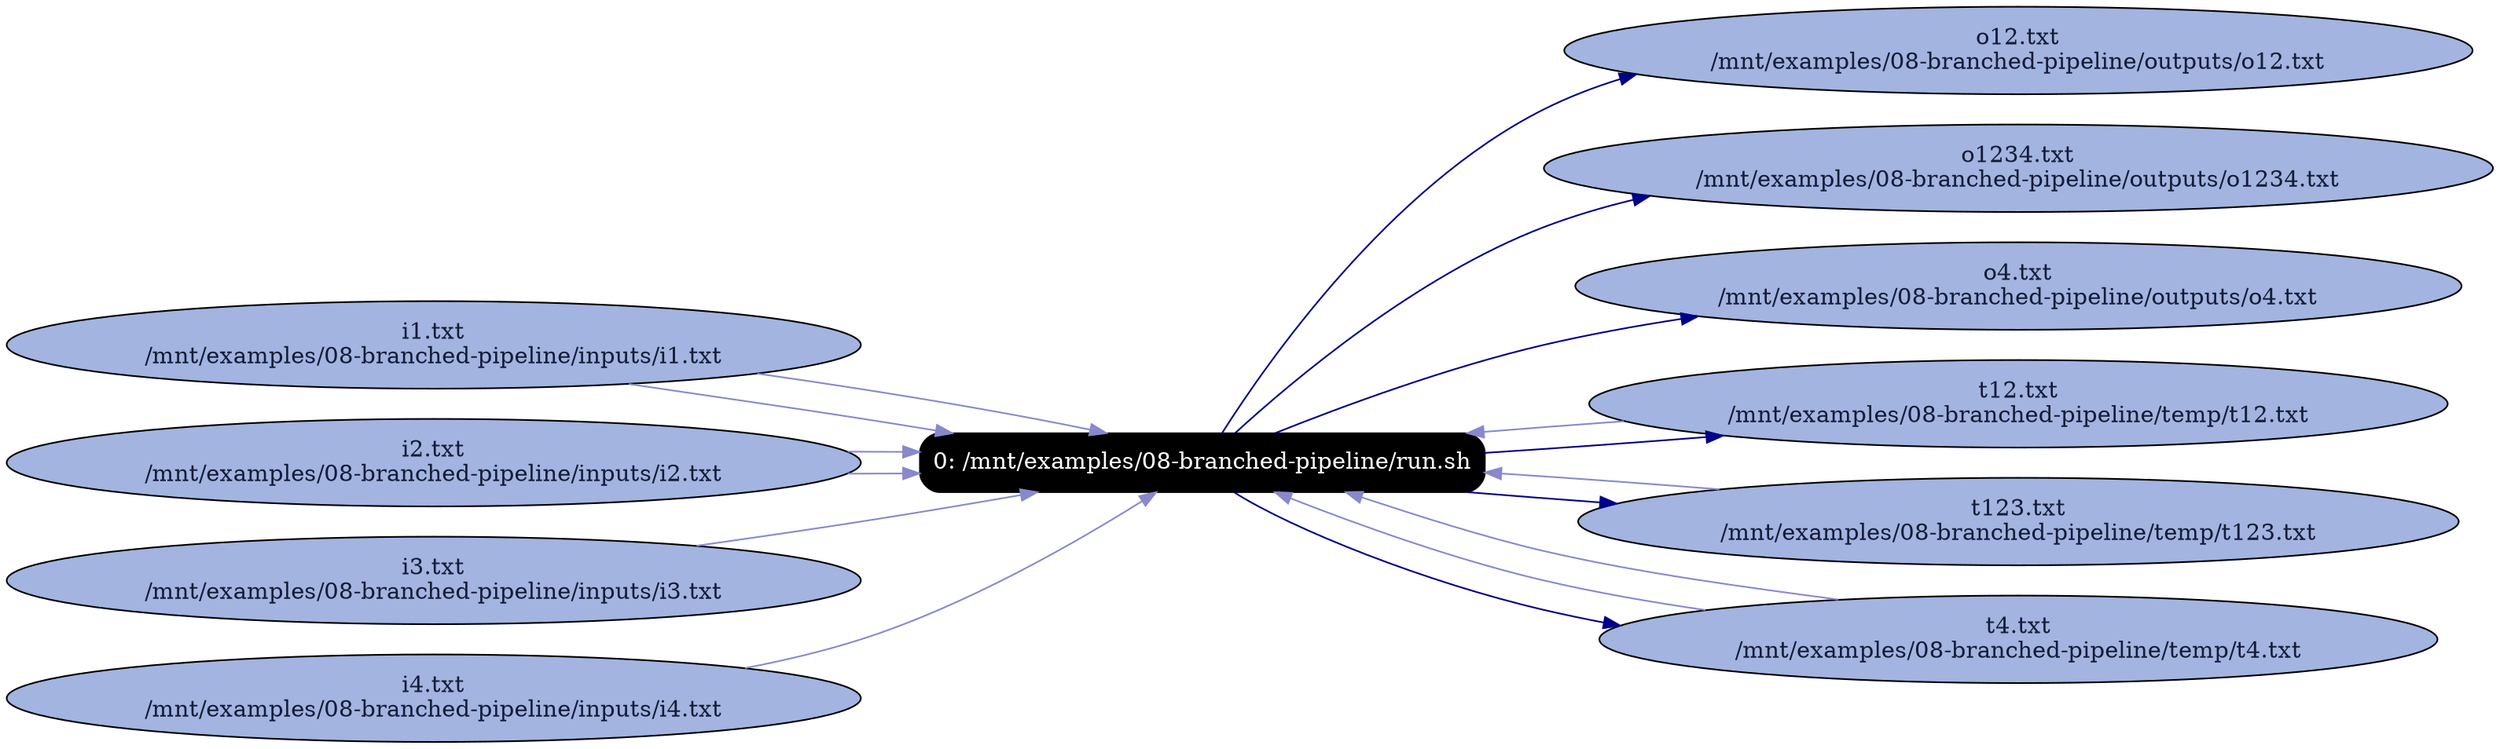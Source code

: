 digraph G {
    rankdir=LR;

    /* programs */
    node [shape=box fontcolor=white fillcolor=black style="filled,rounded"];
    run0 [label="0: /mnt/examples/08-branched-pipeline/run.sh"];

    node [shape=ellipse fontcolor="#131C39" fillcolor="#C9D2ED"];

    /* other files */
    "/mnt/examples/08-branched-pipeline/inputs/i1.txt" [fillcolor="#A3B4E0", label="i1.txt\n/mnt/examples/08-branched-pipeline/inputs/i1.txt"];
    "/mnt/examples/08-branched-pipeline/inputs/i2.txt" [fillcolor="#A3B4E0", label="i2.txt\n/mnt/examples/08-branched-pipeline/inputs/i2.txt"];
    "/mnt/examples/08-branched-pipeline/inputs/i3.txt" [fillcolor="#A3B4E0", label="i3.txt\n/mnt/examples/08-branched-pipeline/inputs/i3.txt"];
    "/mnt/examples/08-branched-pipeline/inputs/i4.txt" [fillcolor="#A3B4E0", label="i4.txt\n/mnt/examples/08-branched-pipeline/inputs/i4.txt"];
    "/mnt/examples/08-branched-pipeline/outputs/o12.txt" [fillcolor="#A3B4E0", label="o12.txt\n/mnt/examples/08-branched-pipeline/outputs/o12.txt"];
    "/mnt/examples/08-branched-pipeline/outputs/o1234.txt" [fillcolor="#A3B4E0", label="o1234.txt\n/mnt/examples/08-branched-pipeline/outputs/o1234.txt"];
    "/mnt/examples/08-branched-pipeline/outputs/o4.txt" [fillcolor="#A3B4E0", label="o4.txt\n/mnt/examples/08-branched-pipeline/outputs/o4.txt"];
    "/mnt/examples/08-branched-pipeline/temp/t12.txt" [fillcolor="#A3B4E0", label="t12.txt\n/mnt/examples/08-branched-pipeline/temp/t12.txt"];
    "/mnt/examples/08-branched-pipeline/temp/t123.txt" [fillcolor="#A3B4E0", label="t123.txt\n/mnt/examples/08-branched-pipeline/temp/t123.txt"];
    "/mnt/examples/08-branched-pipeline/temp/t4.txt" [fillcolor="#A3B4E0", label="t4.txt\n/mnt/examples/08-branched-pipeline/temp/t4.txt"];

    run0 -> "/mnt/examples/08-branched-pipeline/temp/t12.txt" [color="#000088"];
    "/mnt/examples/08-branched-pipeline/inputs/i1.txt" -> run0 [color="#8888CC"];
    "/mnt/examples/08-branched-pipeline/inputs/i2.txt" -> run0 [color="#8888CC"];
    run0 -> "/mnt/examples/08-branched-pipeline/temp/t123.txt" [color="#000088"];
    "/mnt/examples/08-branched-pipeline/inputs/i1.txt" -> run0 [color="#8888CC"];
    "/mnt/examples/08-branched-pipeline/inputs/i2.txt" -> run0 [color="#8888CC"];
    "/mnt/examples/08-branched-pipeline/inputs/i3.txt" -> run0 [color="#8888CC"];
    run0 -> "/mnt/examples/08-branched-pipeline/temp/t4.txt" [color="#000088"];
    "/mnt/examples/08-branched-pipeline/inputs/i4.txt" -> run0 [color="#8888CC"];
    run0 -> "/mnt/examples/08-branched-pipeline/outputs/o12.txt" [color="#000088"];
    "/mnt/examples/08-branched-pipeline/temp/t12.txt" -> run0 [color="#8888CC"];
    run0 -> "/mnt/examples/08-branched-pipeline/outputs/o1234.txt" [color="#000088"];
    "/mnt/examples/08-branched-pipeline/temp/t123.txt" -> run0 [color="#8888CC"];
    "/mnt/examples/08-branched-pipeline/temp/t4.txt" -> run0 [color="#8888CC"];
    run0 -> "/mnt/examples/08-branched-pipeline/outputs/o4.txt" [color="#000088"];
    "/mnt/examples/08-branched-pipeline/temp/t4.txt" -> run0 [color="#8888CC"];
}
